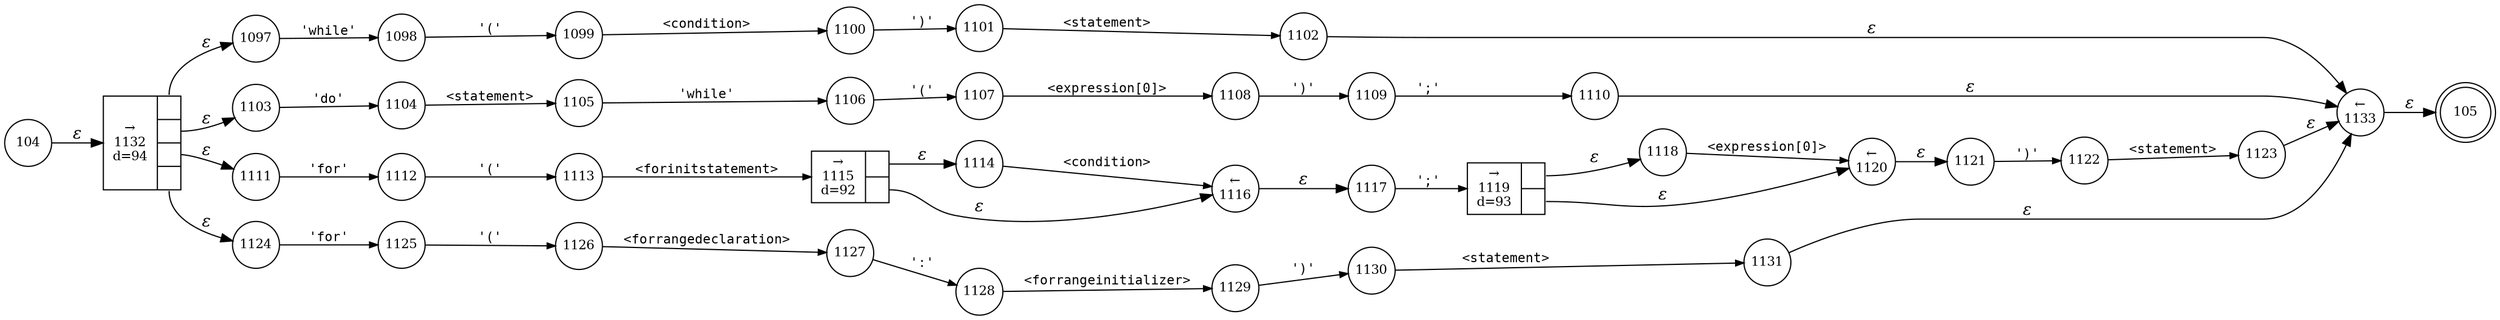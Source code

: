 digraph ATN {
rankdir=LR;
s105[fontsize=11, label="105", shape=doublecircle, fixedsize=true, width=.6];
s1097[fontsize=11,label="1097", shape=circle, fixedsize=true, width=.55, peripheries=1];
s1098[fontsize=11,label="1098", shape=circle, fixedsize=true, width=.55, peripheries=1];
s1099[fontsize=11,label="1099", shape=circle, fixedsize=true, width=.55, peripheries=1];
s1100[fontsize=11,label="1100", shape=circle, fixedsize=true, width=.55, peripheries=1];
s1101[fontsize=11,label="1101", shape=circle, fixedsize=true, width=.55, peripheries=1];
s1102[fontsize=11,label="1102", shape=circle, fixedsize=true, width=.55, peripheries=1];
s1103[fontsize=11,label="1103", shape=circle, fixedsize=true, width=.55, peripheries=1];
s1104[fontsize=11,label="1104", shape=circle, fixedsize=true, width=.55, peripheries=1];
s1105[fontsize=11,label="1105", shape=circle, fixedsize=true, width=.55, peripheries=1];
s1106[fontsize=11,label="1106", shape=circle, fixedsize=true, width=.55, peripheries=1];
s1107[fontsize=11,label="1107", shape=circle, fixedsize=true, width=.55, peripheries=1];
s1108[fontsize=11,label="1108", shape=circle, fixedsize=true, width=.55, peripheries=1];
s1109[fontsize=11,label="1109", shape=circle, fixedsize=true, width=.55, peripheries=1];
s1110[fontsize=11,label="1110", shape=circle, fixedsize=true, width=.55, peripheries=1];
s1111[fontsize=11,label="1111", shape=circle, fixedsize=true, width=.55, peripheries=1];
s1112[fontsize=11,label="1112", shape=circle, fixedsize=true, width=.55, peripheries=1];
s1113[fontsize=11,label="1113", shape=circle, fixedsize=true, width=.55, peripheries=1];
s1114[fontsize=11,label="1114", shape=circle, fixedsize=true, width=.55, peripheries=1];
s1115[fontsize=11,label="{&rarr;\n1115\nd=92|{<p0>|<p1>}}", shape=record, fixedsize=false, peripheries=1];
s1116[fontsize=11,label="&larr;\n1116", shape=circle, fixedsize=true, width=.55, peripheries=1];
s1117[fontsize=11,label="1117", shape=circle, fixedsize=true, width=.55, peripheries=1];
s1118[fontsize=11,label="1118", shape=circle, fixedsize=true, width=.55, peripheries=1];
s1119[fontsize=11,label="{&rarr;\n1119\nd=93|{<p0>|<p1>}}", shape=record, fixedsize=false, peripheries=1];
s1120[fontsize=11,label="&larr;\n1120", shape=circle, fixedsize=true, width=.55, peripheries=1];
s1121[fontsize=11,label="1121", shape=circle, fixedsize=true, width=.55, peripheries=1];
s1122[fontsize=11,label="1122", shape=circle, fixedsize=true, width=.55, peripheries=1];
s1123[fontsize=11,label="1123", shape=circle, fixedsize=true, width=.55, peripheries=1];
s1124[fontsize=11,label="1124", shape=circle, fixedsize=true, width=.55, peripheries=1];
s1125[fontsize=11,label="1125", shape=circle, fixedsize=true, width=.55, peripheries=1];
s1126[fontsize=11,label="1126", shape=circle, fixedsize=true, width=.55, peripheries=1];
s1127[fontsize=11,label="1127", shape=circle, fixedsize=true, width=.55, peripheries=1];
s104[fontsize=11,label="104", shape=circle, fixedsize=true, width=.55, peripheries=1];
s1128[fontsize=11,label="1128", shape=circle, fixedsize=true, width=.55, peripheries=1];
s1129[fontsize=11,label="1129", shape=circle, fixedsize=true, width=.55, peripheries=1];
s1130[fontsize=11,label="1130", shape=circle, fixedsize=true, width=.55, peripheries=1];
s1131[fontsize=11,label="1131", shape=circle, fixedsize=true, width=.55, peripheries=1];
s1132[fontsize=11,label="{&rarr;\n1132\nd=94|{<p0>|<p1>|<p2>|<p3>}}", shape=record, fixedsize=false, peripheries=1];
s1133[fontsize=11,label="&larr;\n1133", shape=circle, fixedsize=true, width=.55, peripheries=1];
s104 -> s1132 [fontname="Times-Italic", label="&epsilon;"];
s1132:p0 -> s1097 [fontname="Times-Italic", label="&epsilon;"];
s1132:p1 -> s1103 [fontname="Times-Italic", label="&epsilon;"];
s1132:p2 -> s1111 [fontname="Times-Italic", label="&epsilon;"];
s1132:p3 -> s1124 [fontname="Times-Italic", label="&epsilon;"];
s1097 -> s1098 [fontsize=11, fontname="Courier", arrowsize=.7, label = "'while'", arrowhead = normal];
s1103 -> s1104 [fontsize=11, fontname="Courier", arrowsize=.7, label = "'do'", arrowhead = normal];
s1111 -> s1112 [fontsize=11, fontname="Courier", arrowsize=.7, label = "'for'", arrowhead = normal];
s1124 -> s1125 [fontsize=11, fontname="Courier", arrowsize=.7, label = "'for'", arrowhead = normal];
s1098 -> s1099 [fontsize=11, fontname="Courier", arrowsize=.7, label = "'('", arrowhead = normal];
s1104 -> s1105 [fontsize=11, fontname="Courier", arrowsize=.7, label = "<statement>", arrowhead = normal];
s1112 -> s1113 [fontsize=11, fontname="Courier", arrowsize=.7, label = "'('", arrowhead = normal];
s1125 -> s1126 [fontsize=11, fontname="Courier", arrowsize=.7, label = "'('", arrowhead = normal];
s1099 -> s1100 [fontsize=11, fontname="Courier", arrowsize=.7, label = "<condition>", arrowhead = normal];
s1105 -> s1106 [fontsize=11, fontname="Courier", arrowsize=.7, label = "'while'", arrowhead = normal];
s1113 -> s1115 [fontsize=11, fontname="Courier", arrowsize=.7, label = "<forinitstatement>", arrowhead = normal];
s1126 -> s1127 [fontsize=11, fontname="Courier", arrowsize=.7, label = "<forrangedeclaration>", arrowhead = normal];
s1100 -> s1101 [fontsize=11, fontname="Courier", arrowsize=.7, label = "')'", arrowhead = normal];
s1106 -> s1107 [fontsize=11, fontname="Courier", arrowsize=.7, label = "'('", arrowhead = normal];
s1115:p0 -> s1114 [fontname="Times-Italic", label="&epsilon;"];
s1115:p1 -> s1116 [fontname="Times-Italic", label="&epsilon;"];
s1127 -> s1128 [fontsize=11, fontname="Courier", arrowsize=.7, label = "':'", arrowhead = normal];
s1101 -> s1102 [fontsize=11, fontname="Courier", arrowsize=.7, label = "<statement>", arrowhead = normal];
s1107 -> s1108 [fontsize=11, fontname="Courier", arrowsize=.7, label = "<expression[0]>", arrowhead = normal];
s1114 -> s1116 [fontsize=11, fontname="Courier", arrowsize=.7, label = "<condition>", arrowhead = normal];
s1116 -> s1117 [fontname="Times-Italic", label="&epsilon;"];
s1128 -> s1129 [fontsize=11, fontname="Courier", arrowsize=.7, label = "<forrangeinitializer>", arrowhead = normal];
s1102 -> s1133 [fontname="Times-Italic", label="&epsilon;"];
s1108 -> s1109 [fontsize=11, fontname="Courier", arrowsize=.7, label = "')'", arrowhead = normal];
s1117 -> s1119 [fontsize=11, fontname="Courier", arrowsize=.7, label = "';'", arrowhead = normal];
s1129 -> s1130 [fontsize=11, fontname="Courier", arrowsize=.7, label = "')'", arrowhead = normal];
s1133 -> s105 [fontname="Times-Italic", label="&epsilon;"];
s1109 -> s1110 [fontsize=11, fontname="Courier", arrowsize=.7, label = "';'", arrowhead = normal];
s1119:p0 -> s1118 [fontname="Times-Italic", label="&epsilon;"];
s1119:p1 -> s1120 [fontname="Times-Italic", label="&epsilon;"];
s1130 -> s1131 [fontsize=11, fontname="Courier", arrowsize=.7, label = "<statement>", arrowhead = normal];
s1110 -> s1133 [fontname="Times-Italic", label="&epsilon;"];
s1118 -> s1120 [fontsize=11, fontname="Courier", arrowsize=.7, label = "<expression[0]>", arrowhead = normal];
s1120 -> s1121 [fontname="Times-Italic", label="&epsilon;"];
s1131 -> s1133 [fontname="Times-Italic", label="&epsilon;"];
s1121 -> s1122 [fontsize=11, fontname="Courier", arrowsize=.7, label = "')'", arrowhead = normal];
s1122 -> s1123 [fontsize=11, fontname="Courier", arrowsize=.7, label = "<statement>", arrowhead = normal];
s1123 -> s1133 [fontname="Times-Italic", label="&epsilon;"];
}